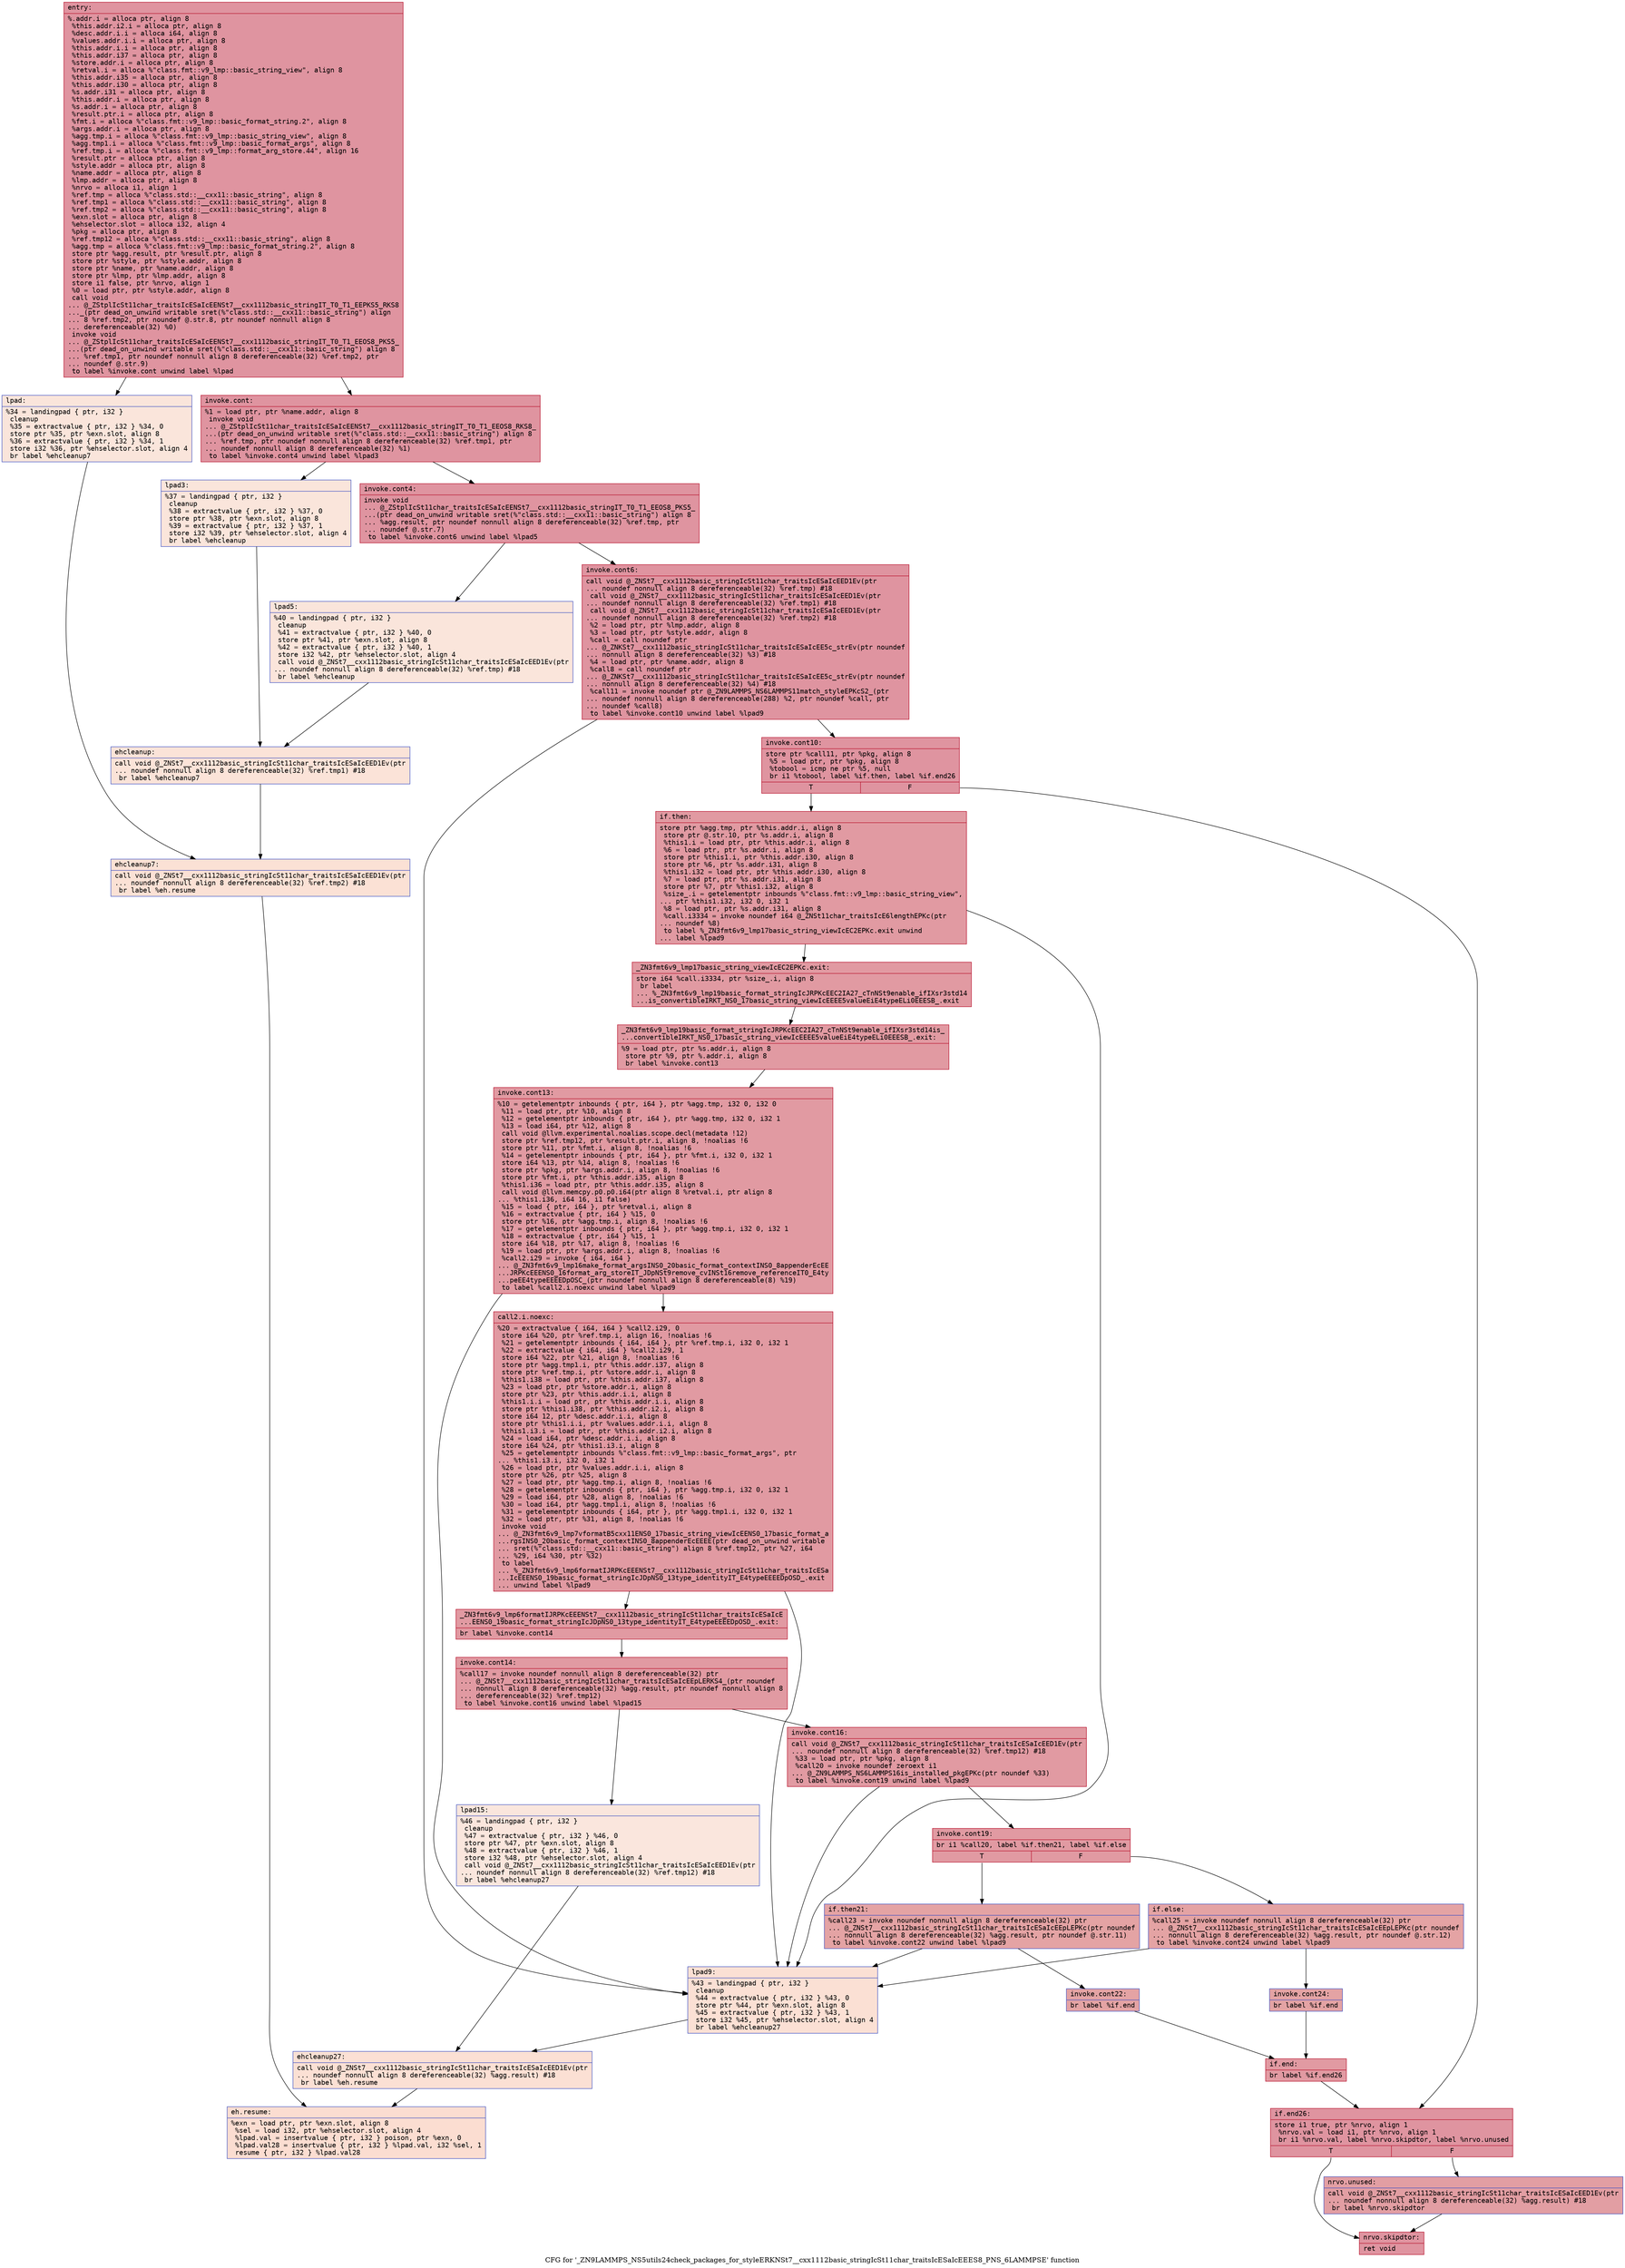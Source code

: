 digraph "CFG for '_ZN9LAMMPS_NS5utils24check_packages_for_styleERKNSt7__cxx1112basic_stringIcSt11char_traitsIcESaIcEEES8_PNS_6LAMMPSE' function" {
	label="CFG for '_ZN9LAMMPS_NS5utils24check_packages_for_styleERKNSt7__cxx1112basic_stringIcSt11char_traitsIcESaIcEEES8_PNS_6LAMMPSE' function";

	Node0x5584164ca050 [shape=record,color="#b70d28ff", style=filled, fillcolor="#b70d2870" fontname="Courier",label="{entry:\l|  %.addr.i = alloca ptr, align 8\l  %this.addr.i2.i = alloca ptr, align 8\l  %desc.addr.i.i = alloca i64, align 8\l  %values.addr.i.i = alloca ptr, align 8\l  %this.addr.i.i = alloca ptr, align 8\l  %this.addr.i37 = alloca ptr, align 8\l  %store.addr.i = alloca ptr, align 8\l  %retval.i = alloca %\"class.fmt::v9_lmp::basic_string_view\", align 8\l  %this.addr.i35 = alloca ptr, align 8\l  %this.addr.i30 = alloca ptr, align 8\l  %s.addr.i31 = alloca ptr, align 8\l  %this.addr.i = alloca ptr, align 8\l  %s.addr.i = alloca ptr, align 8\l  %result.ptr.i = alloca ptr, align 8\l  %fmt.i = alloca %\"class.fmt::v9_lmp::basic_format_string.2\", align 8\l  %args.addr.i = alloca ptr, align 8\l  %agg.tmp.i = alloca %\"class.fmt::v9_lmp::basic_string_view\", align 8\l  %agg.tmp1.i = alloca %\"class.fmt::v9_lmp::basic_format_args\", align 8\l  %ref.tmp.i = alloca %\"class.fmt::v9_lmp::format_arg_store.44\", align 16\l  %result.ptr = alloca ptr, align 8\l  %style.addr = alloca ptr, align 8\l  %name.addr = alloca ptr, align 8\l  %lmp.addr = alloca ptr, align 8\l  %nrvo = alloca i1, align 1\l  %ref.tmp = alloca %\"class.std::__cxx11::basic_string\", align 8\l  %ref.tmp1 = alloca %\"class.std::__cxx11::basic_string\", align 8\l  %ref.tmp2 = alloca %\"class.std::__cxx11::basic_string\", align 8\l  %exn.slot = alloca ptr, align 8\l  %ehselector.slot = alloca i32, align 4\l  %pkg = alloca ptr, align 8\l  %ref.tmp12 = alloca %\"class.std::__cxx11::basic_string\", align 8\l  %agg.tmp = alloca %\"class.fmt::v9_lmp::basic_format_string.2\", align 8\l  store ptr %agg.result, ptr %result.ptr, align 8\l  store ptr %style, ptr %style.addr, align 8\l  store ptr %name, ptr %name.addr, align 8\l  store ptr %lmp, ptr %lmp.addr, align 8\l  store i1 false, ptr %nrvo, align 1\l  %0 = load ptr, ptr %style.addr, align 8\l  call void\l... @_ZStplIcSt11char_traitsIcESaIcEENSt7__cxx1112basic_stringIT_T0_T1_EEPKS5_RKS8\l..._(ptr dead_on_unwind writable sret(%\"class.std::__cxx11::basic_string\") align\l... 8 %ref.tmp2, ptr noundef @.str.8, ptr noundef nonnull align 8\l... dereferenceable(32) %0)\l  invoke void\l... @_ZStplIcSt11char_traitsIcESaIcEENSt7__cxx1112basic_stringIT_T0_T1_EEOS8_PKS5_\l...(ptr dead_on_unwind writable sret(%\"class.std::__cxx11::basic_string\") align 8\l... %ref.tmp1, ptr noundef nonnull align 8 dereferenceable(32) %ref.tmp2, ptr\l... noundef @.str.9)\l          to label %invoke.cont unwind label %lpad\l}"];
	Node0x5584164ca050 -> Node0x5584164f7ee0[tooltip="entry -> invoke.cont\nProbability 100.00%" ];
	Node0x5584164ca050 -> Node0x5584164f7f30[tooltip="entry -> lpad\nProbability 0.00%" ];
	Node0x5584164f7ee0 [shape=record,color="#b70d28ff", style=filled, fillcolor="#b70d2870" fontname="Courier",label="{invoke.cont:\l|  %1 = load ptr, ptr %name.addr, align 8\l  invoke void\l... @_ZStplIcSt11char_traitsIcESaIcEENSt7__cxx1112basic_stringIT_T0_T1_EEOS8_RKS8_\l...(ptr dead_on_unwind writable sret(%\"class.std::__cxx11::basic_string\") align 8\l... %ref.tmp, ptr noundef nonnull align 8 dereferenceable(32) %ref.tmp1, ptr\l... noundef nonnull align 8 dereferenceable(32) %1)\l          to label %invoke.cont4 unwind label %lpad3\l}"];
	Node0x5584164f7ee0 -> Node0x5584164f81c0[tooltip="invoke.cont -> invoke.cont4\nProbability 100.00%" ];
	Node0x5584164f7ee0 -> Node0x5584164f8210[tooltip="invoke.cont -> lpad3\nProbability 0.00%" ];
	Node0x5584164f81c0 [shape=record,color="#b70d28ff", style=filled, fillcolor="#b70d2870" fontname="Courier",label="{invoke.cont4:\l|  invoke void\l... @_ZStplIcSt11char_traitsIcESaIcEENSt7__cxx1112basic_stringIT_T0_T1_EEOS8_PKS5_\l...(ptr dead_on_unwind writable sret(%\"class.std::__cxx11::basic_string\") align 8\l... %agg.result, ptr noundef nonnull align 8 dereferenceable(32) %ref.tmp, ptr\l... noundef @.str.7)\l          to label %invoke.cont6 unwind label %lpad5\l}"];
	Node0x5584164f81c0 -> Node0x5584164f8500[tooltip="invoke.cont4 -> invoke.cont6\nProbability 100.00%" ];
	Node0x5584164f81c0 -> Node0x5584164f8550[tooltip="invoke.cont4 -> lpad5\nProbability 0.00%" ];
	Node0x5584164f8500 [shape=record,color="#b70d28ff", style=filled, fillcolor="#b70d2870" fontname="Courier",label="{invoke.cont6:\l|  call void @_ZNSt7__cxx1112basic_stringIcSt11char_traitsIcESaIcEED1Ev(ptr\l... noundef nonnull align 8 dereferenceable(32) %ref.tmp) #18\l  call void @_ZNSt7__cxx1112basic_stringIcSt11char_traitsIcESaIcEED1Ev(ptr\l... noundef nonnull align 8 dereferenceable(32) %ref.tmp1) #18\l  call void @_ZNSt7__cxx1112basic_stringIcSt11char_traitsIcESaIcEED1Ev(ptr\l... noundef nonnull align 8 dereferenceable(32) %ref.tmp2) #18\l  %2 = load ptr, ptr %lmp.addr, align 8\l  %3 = load ptr, ptr %style.addr, align 8\l  %call = call noundef ptr\l... @_ZNKSt7__cxx1112basic_stringIcSt11char_traitsIcESaIcEE5c_strEv(ptr noundef\l... nonnull align 8 dereferenceable(32) %3) #18\l  %4 = load ptr, ptr %name.addr, align 8\l  %call8 = call noundef ptr\l... @_ZNKSt7__cxx1112basic_stringIcSt11char_traitsIcESaIcEE5c_strEv(ptr noundef\l... nonnull align 8 dereferenceable(32) %4) #18\l  %call11 = invoke noundef ptr @_ZN9LAMMPS_NS6LAMMPS11match_styleEPKcS2_(ptr\l... noundef nonnull align 8 dereferenceable(288) %2, ptr noundef %call, ptr\l... noundef %call8)\l          to label %invoke.cont10 unwind label %lpad9\l}"];
	Node0x5584164f8500 -> Node0x5584164f8820[tooltip="invoke.cont6 -> invoke.cont10\nProbability 100.00%" ];
	Node0x5584164f8500 -> Node0x5584164f8f80[tooltip="invoke.cont6 -> lpad9\nProbability 0.00%" ];
	Node0x5584164f8820 [shape=record,color="#b70d28ff", style=filled, fillcolor="#b70d2870" fontname="Courier",label="{invoke.cont10:\l|  store ptr %call11, ptr %pkg, align 8\l  %5 = load ptr, ptr %pkg, align 8\l  %tobool = icmp ne ptr %5, null\l  br i1 %tobool, label %if.then, label %if.end26\l|{<s0>T|<s1>F}}"];
	Node0x5584164f8820:s0 -> Node0x5584164f7070[tooltip="invoke.cont10 -> if.then\nProbability 62.50%" ];
	Node0x5584164f8820:s1 -> Node0x5584164f70e0[tooltip="invoke.cont10 -> if.end26\nProbability 37.50%" ];
	Node0x5584164f7070 [shape=record,color="#b70d28ff", style=filled, fillcolor="#bb1b2c70" fontname="Courier",label="{if.then:\l|  store ptr %agg.tmp, ptr %this.addr.i, align 8\l  store ptr @.str.10, ptr %s.addr.i, align 8\l  %this1.i = load ptr, ptr %this.addr.i, align 8\l  %6 = load ptr, ptr %s.addr.i, align 8\l  store ptr %this1.i, ptr %this.addr.i30, align 8\l  store ptr %6, ptr %s.addr.i31, align 8\l  %this1.i32 = load ptr, ptr %this.addr.i30, align 8\l  %7 = load ptr, ptr %s.addr.i31, align 8\l  store ptr %7, ptr %this1.i32, align 8\l  %size_.i = getelementptr inbounds %\"class.fmt::v9_lmp::basic_string_view\",\l... ptr %this1.i32, i32 0, i32 1\l  %8 = load ptr, ptr %s.addr.i31, align 8\l  %call.i3334 = invoke noundef i64 @_ZNSt11char_traitsIcE6lengthEPKc(ptr\l... noundef %8)\l          to label %_ZN3fmt6v9_lmp17basic_string_viewIcEC2EPKc.exit unwind\l... label %lpad9\l}"];
	Node0x5584164f7070 -> Node0x5584164fa080[tooltip="if.then -> _ZN3fmt6v9_lmp17basic_string_viewIcEC2EPKc.exit\nProbability 100.00%" ];
	Node0x5584164f7070 -> Node0x5584164f8f80[tooltip="if.then -> lpad9\nProbability 0.00%" ];
	Node0x5584164fa080 [shape=record,color="#b70d28ff", style=filled, fillcolor="#bb1b2c70" fontname="Courier",label="{_ZN3fmt6v9_lmp17basic_string_viewIcEC2EPKc.exit:\l|  store i64 %call.i3334, ptr %size_.i, align 8\l  br label\l... %_ZN3fmt6v9_lmp19basic_format_stringIcJRPKcEEC2IA27_cTnNSt9enable_ifIXsr3std14\l...is_convertibleIRKT_NS0_17basic_string_viewIcEEEE5valueEiE4typeELi0EEESB_.exit\l}"];
	Node0x5584164fa080 -> Node0x5584164fa390[tooltip="_ZN3fmt6v9_lmp17basic_string_viewIcEC2EPKc.exit -> _ZN3fmt6v9_lmp19basic_format_stringIcJRPKcEEC2IA27_cTnNSt9enable_ifIXsr3std14is_convertibleIRKT_NS0_17basic_string_viewIcEEEE5valueEiE4typeELi0EEESB_.exit\nProbability 100.00%" ];
	Node0x5584164fa390 [shape=record,color="#b70d28ff", style=filled, fillcolor="#bb1b2c70" fontname="Courier",label="{_ZN3fmt6v9_lmp19basic_format_stringIcJRPKcEEC2IA27_cTnNSt9enable_ifIXsr3std14is_\l...convertibleIRKT_NS0_17basic_string_viewIcEEEE5valueEiE4typeELi0EEESB_.exit:\l|  %9 = load ptr, ptr %s.addr.i, align 8\l  store ptr %9, ptr %.addr.i, align 8\l  br label %invoke.cont13\l}"];
	Node0x5584164fa390 -> Node0x5584164fa790[tooltip="_ZN3fmt6v9_lmp19basic_format_stringIcJRPKcEEC2IA27_cTnNSt9enable_ifIXsr3std14is_convertibleIRKT_NS0_17basic_string_viewIcEEEE5valueEiE4typeELi0EEESB_.exit -> invoke.cont13\nProbability 100.00%" ];
	Node0x5584164fa790 [shape=record,color="#b70d28ff", style=filled, fillcolor="#bb1b2c70" fontname="Courier",label="{invoke.cont13:\l|  %10 = getelementptr inbounds \{ ptr, i64 \}, ptr %agg.tmp, i32 0, i32 0\l  %11 = load ptr, ptr %10, align 8\l  %12 = getelementptr inbounds \{ ptr, i64 \}, ptr %agg.tmp, i32 0, i32 1\l  %13 = load i64, ptr %12, align 8\l  call void @llvm.experimental.noalias.scope.decl(metadata !12)\l  store ptr %ref.tmp12, ptr %result.ptr.i, align 8, !noalias !6\l  store ptr %11, ptr %fmt.i, align 8, !noalias !6\l  %14 = getelementptr inbounds \{ ptr, i64 \}, ptr %fmt.i, i32 0, i32 1\l  store i64 %13, ptr %14, align 8, !noalias !6\l  store ptr %pkg, ptr %args.addr.i, align 8, !noalias !6\l  store ptr %fmt.i, ptr %this.addr.i35, align 8\l  %this1.i36 = load ptr, ptr %this.addr.i35, align 8\l  call void @llvm.memcpy.p0.p0.i64(ptr align 8 %retval.i, ptr align 8\l... %this1.i36, i64 16, i1 false)\l  %15 = load \{ ptr, i64 \}, ptr %retval.i, align 8\l  %16 = extractvalue \{ ptr, i64 \} %15, 0\l  store ptr %16, ptr %agg.tmp.i, align 8, !noalias !6\l  %17 = getelementptr inbounds \{ ptr, i64 \}, ptr %agg.tmp.i, i32 0, i32 1\l  %18 = extractvalue \{ ptr, i64 \} %15, 1\l  store i64 %18, ptr %17, align 8, !noalias !6\l  %19 = load ptr, ptr %args.addr.i, align 8, !noalias !6\l  %call2.i29 = invoke \{ i64, i64 \}\l... @_ZN3fmt6v9_lmp16make_format_argsINS0_20basic_format_contextINS0_8appenderEcEE\l...JRPKcEEENS0_16format_arg_storeIT_JDpNSt9remove_cvINSt16remove_referenceIT0_E4ty\l...peEE4typeEEEEDpOSC_(ptr noundef nonnull align 8 dereferenceable(8) %19)\l          to label %call2.i.noexc unwind label %lpad9\l}"];
	Node0x5584164fa790 -> Node0x5584164fbdd0[tooltip="invoke.cont13 -> call2.i.noexc\nProbability 100.00%" ];
	Node0x5584164fa790 -> Node0x5584164f8f80[tooltip="invoke.cont13 -> lpad9\nProbability 0.00%" ];
	Node0x5584164fbdd0 [shape=record,color="#b70d28ff", style=filled, fillcolor="#bb1b2c70" fontname="Courier",label="{call2.i.noexc:\l|  %20 = extractvalue \{ i64, i64 \} %call2.i29, 0\l  store i64 %20, ptr %ref.tmp.i, align 16, !noalias !6\l  %21 = getelementptr inbounds \{ i64, i64 \}, ptr %ref.tmp.i, i32 0, i32 1\l  %22 = extractvalue \{ i64, i64 \} %call2.i29, 1\l  store i64 %22, ptr %21, align 8, !noalias !6\l  store ptr %agg.tmp1.i, ptr %this.addr.i37, align 8\l  store ptr %ref.tmp.i, ptr %store.addr.i, align 8\l  %this1.i38 = load ptr, ptr %this.addr.i37, align 8\l  %23 = load ptr, ptr %store.addr.i, align 8\l  store ptr %23, ptr %this.addr.i.i, align 8\l  %this1.i.i = load ptr, ptr %this.addr.i.i, align 8\l  store ptr %this1.i38, ptr %this.addr.i2.i, align 8\l  store i64 12, ptr %desc.addr.i.i, align 8\l  store ptr %this1.i.i, ptr %values.addr.i.i, align 8\l  %this1.i3.i = load ptr, ptr %this.addr.i2.i, align 8\l  %24 = load i64, ptr %desc.addr.i.i, align 8\l  store i64 %24, ptr %this1.i3.i, align 8\l  %25 = getelementptr inbounds %\"class.fmt::v9_lmp::basic_format_args\", ptr\l... %this1.i3.i, i32 0, i32 1\l  %26 = load ptr, ptr %values.addr.i.i, align 8\l  store ptr %26, ptr %25, align 8\l  %27 = load ptr, ptr %agg.tmp.i, align 8, !noalias !6\l  %28 = getelementptr inbounds \{ ptr, i64 \}, ptr %agg.tmp.i, i32 0, i32 1\l  %29 = load i64, ptr %28, align 8, !noalias !6\l  %30 = load i64, ptr %agg.tmp1.i, align 8, !noalias !6\l  %31 = getelementptr inbounds \{ i64, ptr \}, ptr %agg.tmp1.i, i32 0, i32 1\l  %32 = load ptr, ptr %31, align 8, !noalias !6\l  invoke void\l... @_ZN3fmt6v9_lmp7vformatB5cxx11ENS0_17basic_string_viewIcEENS0_17basic_format_a\l...rgsINS0_20basic_format_contextINS0_8appenderEcEEEE(ptr dead_on_unwind writable\l... sret(%\"class.std::__cxx11::basic_string\") align 8 %ref.tmp12, ptr %27, i64\l... %29, i64 %30, ptr %32)\l          to label\l... %_ZN3fmt6v9_lmp6formatIJRPKcEEENSt7__cxx1112basic_stringIcSt11char_traitsIcESa\l...IcEEENS0_19basic_format_stringIcJDpNS0_13type_identityIT_E4typeEEEEDpOSD_.exit\l... unwind label %lpad9\l}"];
	Node0x5584164fbdd0 -> Node0x5584164fd030[tooltip="call2.i.noexc -> _ZN3fmt6v9_lmp6formatIJRPKcEEENSt7__cxx1112basic_stringIcSt11char_traitsIcESaIcEEENS0_19basic_format_stringIcJDpNS0_13type_identityIT_E4typeEEEEDpOSD_.exit\nProbability 100.00%" ];
	Node0x5584164fbdd0 -> Node0x5584164f8f80[tooltip="call2.i.noexc -> lpad9\nProbability 0.00%" ];
	Node0x5584164fd030 [shape=record,color="#b70d28ff", style=filled, fillcolor="#bb1b2c70" fontname="Courier",label="{_ZN3fmt6v9_lmp6formatIJRPKcEEENSt7__cxx1112basic_stringIcSt11char_traitsIcESaIcE\l...EENS0_19basic_format_stringIcJDpNS0_13type_identityIT_E4typeEEEEDpOSD_.exit:\l|  br label %invoke.cont14\l}"];
	Node0x5584164fd030 -> Node0x5584164fd380[tooltip="_ZN3fmt6v9_lmp6formatIJRPKcEEENSt7__cxx1112basic_stringIcSt11char_traitsIcESaIcEEENS0_19basic_format_stringIcJDpNS0_13type_identityIT_E4typeEEEEDpOSD_.exit -> invoke.cont14\nProbability 100.00%" ];
	Node0x5584164fd380 [shape=record,color="#b70d28ff", style=filled, fillcolor="#bb1b2c70" fontname="Courier",label="{invoke.cont14:\l|  %call17 = invoke noundef nonnull align 8 dereferenceable(32) ptr\l... @_ZNSt7__cxx1112basic_stringIcSt11char_traitsIcESaIcEEpLERKS4_(ptr noundef\l... nonnull align 8 dereferenceable(32) %agg.result, ptr noundef nonnull align 8\l... dereferenceable(32) %ref.tmp12)\l          to label %invoke.cont16 unwind label %lpad15\l}"];
	Node0x5584164fd380 -> Node0x5584164fd490[tooltip="invoke.cont14 -> invoke.cont16\nProbability 100.00%" ];
	Node0x5584164fd380 -> Node0x5584164fd510[tooltip="invoke.cont14 -> lpad15\nProbability 0.00%" ];
	Node0x5584164fd490 [shape=record,color="#b70d28ff", style=filled, fillcolor="#bb1b2c70" fontname="Courier",label="{invoke.cont16:\l|  call void @_ZNSt7__cxx1112basic_stringIcSt11char_traitsIcESaIcEED1Ev(ptr\l... noundef nonnull align 8 dereferenceable(32) %ref.tmp12) #18\l  %33 = load ptr, ptr %pkg, align 8\l  %call20 = invoke noundef zeroext i1\l... @_ZN9LAMMPS_NS6LAMMPS16is_installed_pkgEPKc(ptr noundef %33)\l          to label %invoke.cont19 unwind label %lpad9\l}"];
	Node0x5584164fd490 -> Node0x5584164fd440[tooltip="invoke.cont16 -> invoke.cont19\nProbability 100.00%" ];
	Node0x5584164fd490 -> Node0x5584164f8f80[tooltip="invoke.cont16 -> lpad9\nProbability 0.00%" ];
	Node0x5584164fd440 [shape=record,color="#b70d28ff", style=filled, fillcolor="#bb1b2c70" fontname="Courier",label="{invoke.cont19:\l|  br i1 %call20, label %if.then21, label %if.else\l|{<s0>T|<s1>F}}"];
	Node0x5584164fd440:s0 -> Node0x5584164fdbd0[tooltip="invoke.cont19 -> if.then21\nProbability 50.00%" ];
	Node0x5584164fd440:s1 -> Node0x5584164fdc50[tooltip="invoke.cont19 -> if.else\nProbability 50.00%" ];
	Node0x5584164fdbd0 [shape=record,color="#3d50c3ff", style=filled, fillcolor="#c32e3170" fontname="Courier",label="{if.then21:\l|  %call23 = invoke noundef nonnull align 8 dereferenceable(32) ptr\l... @_ZNSt7__cxx1112basic_stringIcSt11char_traitsIcESaIcEEpLEPKc(ptr noundef\l... nonnull align 8 dereferenceable(32) %agg.result, ptr noundef @.str.11)\l          to label %invoke.cont22 unwind label %lpad9\l}"];
	Node0x5584164fdbd0 -> Node0x5584164fdd70[tooltip="if.then21 -> invoke.cont22\nProbability 100.00%" ];
	Node0x5584164fdbd0 -> Node0x5584164f8f80[tooltip="if.then21 -> lpad9\nProbability 0.00%" ];
	Node0x5584164fdd70 [shape=record,color="#3d50c3ff", style=filled, fillcolor="#c32e3170" fontname="Courier",label="{invoke.cont22:\l|  br label %if.end\l}"];
	Node0x5584164fdd70 -> Node0x5584164fdd20[tooltip="invoke.cont22 -> if.end\nProbability 100.00%" ];
	Node0x5584164f7f30 [shape=record,color="#3d50c3ff", style=filled, fillcolor="#f4c5ad70" fontname="Courier",label="{lpad:\l|  %34 = landingpad \{ ptr, i32 \}\l          cleanup\l  %35 = extractvalue \{ ptr, i32 \} %34, 0\l  store ptr %35, ptr %exn.slot, align 8\l  %36 = extractvalue \{ ptr, i32 \} %34, 1\l  store i32 %36, ptr %ehselector.slot, align 4\l  br label %ehcleanup7\l}"];
	Node0x5584164f7f30 -> Node0x5584164fe180[tooltip="lpad -> ehcleanup7\nProbability 100.00%" ];
	Node0x5584164f8210 [shape=record,color="#3d50c3ff", style=filled, fillcolor="#f4c5ad70" fontname="Courier",label="{lpad3:\l|  %37 = landingpad \{ ptr, i32 \}\l          cleanup\l  %38 = extractvalue \{ ptr, i32 \} %37, 0\l  store ptr %38, ptr %exn.slot, align 8\l  %39 = extractvalue \{ ptr, i32 \} %37, 1\l  store i32 %39, ptr %ehselector.slot, align 4\l  br label %ehcleanup\l}"];
	Node0x5584164f8210 -> Node0x5584164fe550[tooltip="lpad3 -> ehcleanup\nProbability 100.00%" ];
	Node0x5584164f8550 [shape=record,color="#3d50c3ff", style=filled, fillcolor="#f4c5ad70" fontname="Courier",label="{lpad5:\l|  %40 = landingpad \{ ptr, i32 \}\l          cleanup\l  %41 = extractvalue \{ ptr, i32 \} %40, 0\l  store ptr %41, ptr %exn.slot, align 8\l  %42 = extractvalue \{ ptr, i32 \} %40, 1\l  store i32 %42, ptr %ehselector.slot, align 4\l  call void @_ZNSt7__cxx1112basic_stringIcSt11char_traitsIcESaIcEED1Ev(ptr\l... noundef nonnull align 8 dereferenceable(32) %ref.tmp) #18\l  br label %ehcleanup\l}"];
	Node0x5584164f8550 -> Node0x5584164fe550[tooltip="lpad5 -> ehcleanup\nProbability 100.00%" ];
	Node0x5584164fe550 [shape=record,color="#3d50c3ff", style=filled, fillcolor="#f6bfa670" fontname="Courier",label="{ehcleanup:\l|  call void @_ZNSt7__cxx1112basic_stringIcSt11char_traitsIcESaIcEED1Ev(ptr\l... noundef nonnull align 8 dereferenceable(32) %ref.tmp1) #18\l  br label %ehcleanup7\l}"];
	Node0x5584164fe550 -> Node0x5584164fe180[tooltip="ehcleanup -> ehcleanup7\nProbability 100.00%" ];
	Node0x5584164fe180 [shape=record,color="#3d50c3ff", style=filled, fillcolor="#f7bca170" fontname="Courier",label="{ehcleanup7:\l|  call void @_ZNSt7__cxx1112basic_stringIcSt11char_traitsIcESaIcEED1Ev(ptr\l... noundef nonnull align 8 dereferenceable(32) %ref.tmp2) #18\l  br label %eh.resume\l}"];
	Node0x5584164fe180 -> Node0x5584164fe920[tooltip="ehcleanup7 -> eh.resume\nProbability 100.00%" ];
	Node0x5584164f8f80 [shape=record,color="#3d50c3ff", style=filled, fillcolor="#f7b99e70" fontname="Courier",label="{lpad9:\l|  %43 = landingpad \{ ptr, i32 \}\l          cleanup\l  %44 = extractvalue \{ ptr, i32 \} %43, 0\l  store ptr %44, ptr %exn.slot, align 8\l  %45 = extractvalue \{ ptr, i32 \} %43, 1\l  store i32 %45, ptr %ehselector.slot, align 4\l  br label %ehcleanup27\l}"];
	Node0x5584164f8f80 -> Node0x5584164ff0a0[tooltip="lpad9 -> ehcleanup27\nProbability 100.00%" ];
	Node0x5584164fd510 [shape=record,color="#3d50c3ff", style=filled, fillcolor="#f3c7b170" fontname="Courier",label="{lpad15:\l|  %46 = landingpad \{ ptr, i32 \}\l          cleanup\l  %47 = extractvalue \{ ptr, i32 \} %46, 0\l  store ptr %47, ptr %exn.slot, align 8\l  %48 = extractvalue \{ ptr, i32 \} %46, 1\l  store i32 %48, ptr %ehselector.slot, align 4\l  call void @_ZNSt7__cxx1112basic_stringIcSt11char_traitsIcESaIcEED1Ev(ptr\l... noundef nonnull align 8 dereferenceable(32) %ref.tmp12) #18\l  br label %ehcleanup27\l}"];
	Node0x5584164fd510 -> Node0x5584164ff0a0[tooltip="lpad15 -> ehcleanup27\nProbability 100.00%" ];
	Node0x5584164fdc50 [shape=record,color="#3d50c3ff", style=filled, fillcolor="#c32e3170" fontname="Courier",label="{if.else:\l|  %call25 = invoke noundef nonnull align 8 dereferenceable(32) ptr\l... @_ZNSt7__cxx1112basic_stringIcSt11char_traitsIcESaIcEEpLEPKc(ptr noundef\l... nonnull align 8 dereferenceable(32) %agg.result, ptr noundef @.str.12)\l          to label %invoke.cont24 unwind label %lpad9\l}"];
	Node0x5584164fdc50 -> Node0x5584164ffe10[tooltip="if.else -> invoke.cont24\nProbability 100.00%" ];
	Node0x5584164fdc50 -> Node0x5584164f8f80[tooltip="if.else -> lpad9\nProbability 0.00%" ];
	Node0x5584164ffe10 [shape=record,color="#3d50c3ff", style=filled, fillcolor="#c32e3170" fontname="Courier",label="{invoke.cont24:\l|  br label %if.end\l}"];
	Node0x5584164ffe10 -> Node0x5584164fdd20[tooltip="invoke.cont24 -> if.end\nProbability 100.00%" ];
	Node0x5584164fdd20 [shape=record,color="#b70d28ff", style=filled, fillcolor="#bb1b2c70" fontname="Courier",label="{if.end:\l|  br label %if.end26\l}"];
	Node0x5584164fdd20 -> Node0x5584164f70e0[tooltip="if.end -> if.end26\nProbability 100.00%" ];
	Node0x5584164f70e0 [shape=record,color="#b70d28ff", style=filled, fillcolor="#b70d2870" fontname="Courier",label="{if.end26:\l|  store i1 true, ptr %nrvo, align 1\l  %nrvo.val = load i1, ptr %nrvo, align 1\l  br i1 %nrvo.val, label %nrvo.skipdtor, label %nrvo.unused\l|{<s0>T|<s1>F}}"];
	Node0x5584164f70e0:s0 -> Node0x5584164ffc20[tooltip="if.end26 -> nrvo.skipdtor\nProbability 50.00%" ];
	Node0x5584164f70e0:s1 -> Node0x558416500260[tooltip="if.end26 -> nrvo.unused\nProbability 50.00%" ];
	Node0x558416500260 [shape=record,color="#3d50c3ff", style=filled, fillcolor="#be242e70" fontname="Courier",label="{nrvo.unused:\l|  call void @_ZNSt7__cxx1112basic_stringIcSt11char_traitsIcESaIcEED1Ev(ptr\l... noundef nonnull align 8 dereferenceable(32) %agg.result) #18\l  br label %nrvo.skipdtor\l}"];
	Node0x558416500260 -> Node0x5584164ffc20[tooltip="nrvo.unused -> nrvo.skipdtor\nProbability 100.00%" ];
	Node0x5584164ffc20 [shape=record,color="#b70d28ff", style=filled, fillcolor="#b70d2870" fontname="Courier",label="{nrvo.skipdtor:\l|  ret void\l}"];
	Node0x5584164ff0a0 [shape=record,color="#3d50c3ff", style=filled, fillcolor="#f7b99e70" fontname="Courier",label="{ehcleanup27:\l|  call void @_ZNSt7__cxx1112basic_stringIcSt11char_traitsIcESaIcEED1Ev(ptr\l... noundef nonnull align 8 dereferenceable(32) %agg.result) #18\l  br label %eh.resume\l}"];
	Node0x5584164ff0a0 -> Node0x5584164fe920[tooltip="ehcleanup27 -> eh.resume\nProbability 100.00%" ];
	Node0x5584164fe920 [shape=record,color="#3d50c3ff", style=filled, fillcolor="#f7b39670" fontname="Courier",label="{eh.resume:\l|  %exn = load ptr, ptr %exn.slot, align 8\l  %sel = load i32, ptr %ehselector.slot, align 4\l  %lpad.val = insertvalue \{ ptr, i32 \} poison, ptr %exn, 0\l  %lpad.val28 = insertvalue \{ ptr, i32 \} %lpad.val, i32 %sel, 1\l  resume \{ ptr, i32 \} %lpad.val28\l}"];
}
